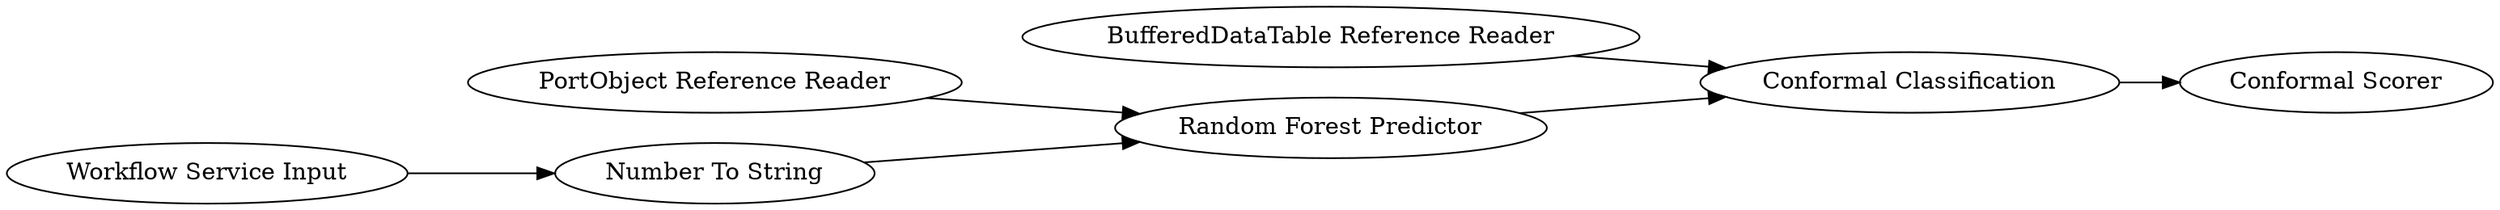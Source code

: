 digraph {
	94 [label="BufferedDataTable Reference Reader"]
	95 [label="PortObject Reference Reader"]
	96 [label="Conformal Scorer"]
	99 [label="Conformal Classification"]
	101 [label="Random Forest Predictor"]
	57 [label="Number To String"]
	106 [label="Workflow Service Input"]
	94 -> 99
	95 -> 101
	99 -> 96
	101 -> 99
	57 -> 101
	106 -> 57
	rankdir=LR
}
